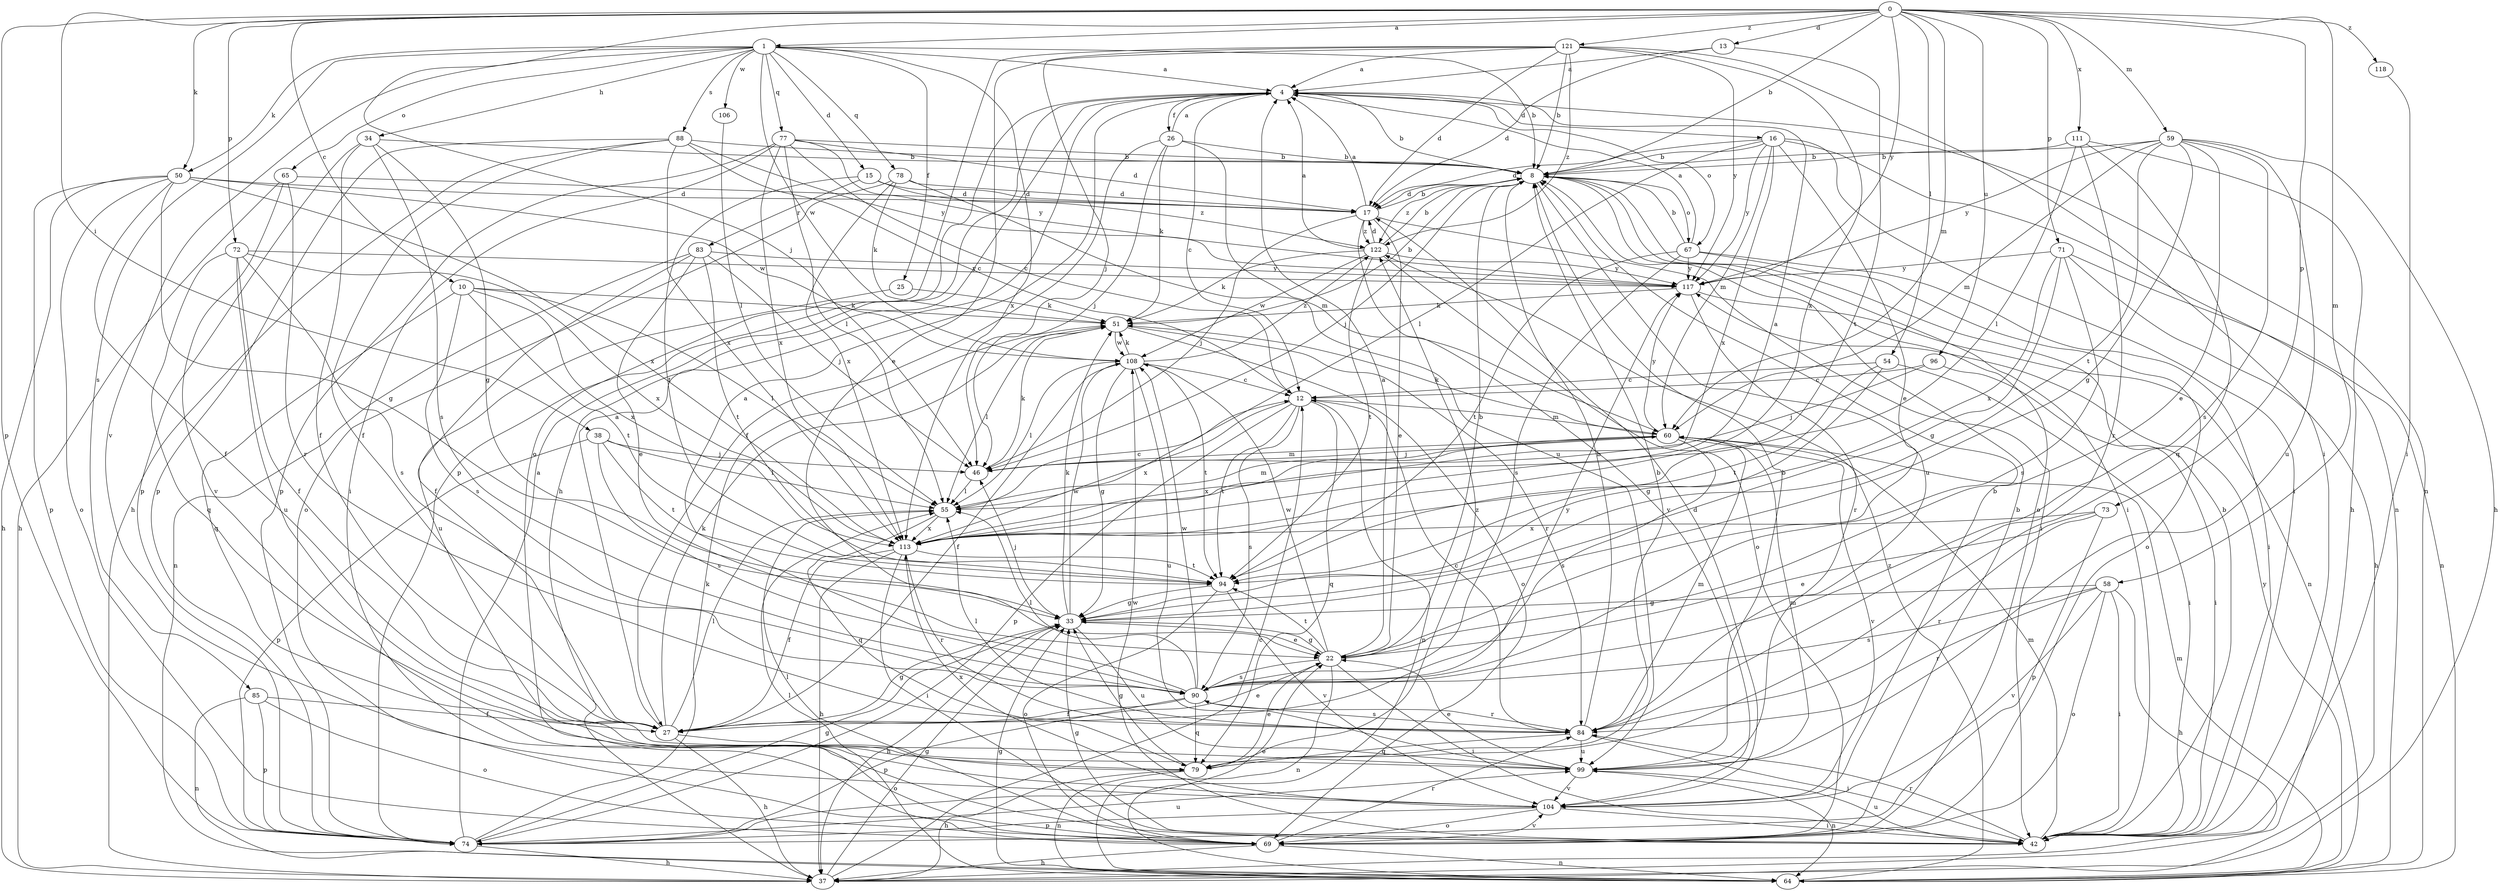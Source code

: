 strict digraph  {
0;
1;
4;
8;
10;
12;
13;
15;
16;
17;
22;
25;
26;
27;
33;
34;
37;
38;
42;
46;
50;
51;
54;
55;
58;
59;
60;
64;
65;
67;
69;
71;
72;
73;
74;
77;
78;
79;
83;
84;
85;
88;
90;
94;
96;
99;
104;
106;
108;
111;
113;
117;
118;
121;
122;
0 -> 1  [label=a];
0 -> 8  [label=b];
0 -> 10  [label=c];
0 -> 13  [label=d];
0 -> 38  [label=i];
0 -> 46  [label=j];
0 -> 50  [label=k];
0 -> 54  [label=l];
0 -> 58  [label=m];
0 -> 59  [label=m];
0 -> 60  [label=m];
0 -> 71  [label=p];
0 -> 72  [label=p];
0 -> 73  [label=p];
0 -> 74  [label=p];
0 -> 96  [label=u];
0 -> 111  [label=x];
0 -> 117  [label=y];
0 -> 118  [label=z];
0 -> 121  [label=z];
1 -> 4  [label=a];
1 -> 8  [label=b];
1 -> 15  [label=d];
1 -> 25  [label=f];
1 -> 34  [label=h];
1 -> 50  [label=k];
1 -> 65  [label=o];
1 -> 77  [label=q];
1 -> 78  [label=q];
1 -> 85  [label=s];
1 -> 88  [label=s];
1 -> 104  [label=v];
1 -> 106  [label=w];
1 -> 108  [label=w];
1 -> 113  [label=x];
4 -> 8  [label=b];
4 -> 12  [label=c];
4 -> 16  [label=d];
4 -> 26  [label=f];
4 -> 37  [label=h];
4 -> 64  [label=n];
4 -> 67  [label=o];
4 -> 74  [label=p];
8 -> 17  [label=d];
8 -> 42  [label=i];
8 -> 46  [label=j];
8 -> 67  [label=o];
8 -> 69  [label=o];
8 -> 99  [label=u];
8 -> 122  [label=z];
10 -> 51  [label=k];
10 -> 55  [label=l];
10 -> 79  [label=q];
10 -> 90  [label=s];
10 -> 94  [label=t];
10 -> 113  [label=x];
12 -> 60  [label=m];
12 -> 64  [label=n];
12 -> 74  [label=p];
12 -> 79  [label=q];
12 -> 90  [label=s];
12 -> 94  [label=t];
12 -> 113  [label=x];
13 -> 4  [label=a];
13 -> 17  [label=d];
13 -> 94  [label=t];
15 -> 17  [label=d];
15 -> 83  [label=r];
15 -> 94  [label=t];
15 -> 122  [label=z];
16 -> 8  [label=b];
16 -> 17  [label=d];
16 -> 22  [label=e];
16 -> 42  [label=i];
16 -> 55  [label=l];
16 -> 60  [label=m];
16 -> 64  [label=n];
16 -> 113  [label=x];
16 -> 117  [label=y];
17 -> 4  [label=a];
17 -> 8  [label=b];
17 -> 22  [label=e];
17 -> 42  [label=i];
17 -> 46  [label=j];
17 -> 104  [label=v];
17 -> 122  [label=z];
22 -> 4  [label=a];
22 -> 8  [label=b];
22 -> 33  [label=g];
22 -> 42  [label=i];
22 -> 64  [label=n];
22 -> 90  [label=s];
22 -> 94  [label=t];
22 -> 108  [label=w];
25 -> 51  [label=k];
25 -> 99  [label=u];
26 -> 4  [label=a];
26 -> 8  [label=b];
26 -> 27  [label=f];
26 -> 46  [label=j];
26 -> 51  [label=k];
26 -> 99  [label=u];
27 -> 4  [label=a];
27 -> 22  [label=e];
27 -> 33  [label=g];
27 -> 37  [label=h];
27 -> 51  [label=k];
27 -> 55  [label=l];
27 -> 69  [label=o];
27 -> 117  [label=y];
33 -> 22  [label=e];
33 -> 37  [label=h];
33 -> 46  [label=j];
33 -> 51  [label=k];
33 -> 99  [label=u];
33 -> 108  [label=w];
34 -> 8  [label=b];
34 -> 27  [label=f];
34 -> 33  [label=g];
34 -> 74  [label=p];
34 -> 90  [label=s];
37 -> 12  [label=c];
37 -> 33  [label=g];
38 -> 46  [label=j];
38 -> 55  [label=l];
38 -> 74  [label=p];
38 -> 90  [label=s];
38 -> 94  [label=t];
42 -> 8  [label=b];
42 -> 33  [label=g];
42 -> 60  [label=m];
42 -> 84  [label=r];
42 -> 99  [label=u];
42 -> 108  [label=w];
46 -> 51  [label=k];
46 -> 55  [label=l];
46 -> 60  [label=m];
50 -> 17  [label=d];
50 -> 27  [label=f];
50 -> 33  [label=g];
50 -> 37  [label=h];
50 -> 69  [label=o];
50 -> 74  [label=p];
50 -> 108  [label=w];
50 -> 113  [label=x];
51 -> 8  [label=b];
51 -> 55  [label=l];
51 -> 69  [label=o];
51 -> 84  [label=r];
51 -> 108  [label=w];
54 -> 12  [label=c];
54 -> 33  [label=g];
54 -> 42  [label=i];
54 -> 94  [label=t];
55 -> 12  [label=c];
55 -> 60  [label=m];
55 -> 79  [label=q];
55 -> 113  [label=x];
58 -> 33  [label=g];
58 -> 37  [label=h];
58 -> 42  [label=i];
58 -> 69  [label=o];
58 -> 84  [label=r];
58 -> 90  [label=s];
58 -> 104  [label=v];
59 -> 8  [label=b];
59 -> 22  [label=e];
59 -> 33  [label=g];
59 -> 37  [label=h];
59 -> 60  [label=m];
59 -> 90  [label=s];
59 -> 94  [label=t];
59 -> 99  [label=u];
59 -> 117  [label=y];
60 -> 46  [label=j];
60 -> 51  [label=k];
60 -> 90  [label=s];
60 -> 104  [label=v];
60 -> 113  [label=x];
60 -> 117  [label=y];
64 -> 33  [label=g];
64 -> 55  [label=l];
64 -> 60  [label=m];
64 -> 117  [label=y];
64 -> 122  [label=z];
65 -> 17  [label=d];
65 -> 37  [label=h];
65 -> 84  [label=r];
65 -> 104  [label=v];
67 -> 4  [label=a];
67 -> 8  [label=b];
67 -> 42  [label=i];
67 -> 69  [label=o];
67 -> 90  [label=s];
67 -> 94  [label=t];
67 -> 117  [label=y];
69 -> 8  [label=b];
69 -> 37  [label=h];
69 -> 55  [label=l];
69 -> 64  [label=n];
69 -> 84  [label=r];
69 -> 104  [label=v];
71 -> 33  [label=g];
71 -> 37  [label=h];
71 -> 64  [label=n];
71 -> 90  [label=s];
71 -> 113  [label=x];
71 -> 117  [label=y];
72 -> 27  [label=f];
72 -> 79  [label=q];
72 -> 90  [label=s];
72 -> 99  [label=u];
72 -> 113  [label=x];
72 -> 117  [label=y];
73 -> 22  [label=e];
73 -> 74  [label=p];
73 -> 84  [label=r];
73 -> 113  [label=x];
74 -> 4  [label=a];
74 -> 22  [label=e];
74 -> 33  [label=g];
74 -> 37  [label=h];
74 -> 51  [label=k];
74 -> 99  [label=u];
77 -> 8  [label=b];
77 -> 12  [label=c];
77 -> 17  [label=d];
77 -> 42  [label=i];
77 -> 55  [label=l];
77 -> 74  [label=p];
77 -> 113  [label=x];
77 -> 117  [label=y];
78 -> 17  [label=d];
78 -> 51  [label=k];
78 -> 60  [label=m];
78 -> 69  [label=o];
78 -> 113  [label=x];
79 -> 8  [label=b];
79 -> 22  [label=e];
79 -> 33  [label=g];
79 -> 37  [label=h];
79 -> 64  [label=n];
79 -> 122  [label=z];
83 -> 22  [label=e];
83 -> 27  [label=f];
83 -> 46  [label=j];
83 -> 64  [label=n];
83 -> 94  [label=t];
83 -> 117  [label=y];
84 -> 8  [label=b];
84 -> 12  [label=c];
84 -> 42  [label=i];
84 -> 55  [label=l];
84 -> 60  [label=m];
84 -> 79  [label=q];
84 -> 90  [label=s];
84 -> 99  [label=u];
85 -> 27  [label=f];
85 -> 64  [label=n];
85 -> 69  [label=o];
85 -> 74  [label=p];
88 -> 8  [label=b];
88 -> 12  [label=c];
88 -> 27  [label=f];
88 -> 37  [label=h];
88 -> 74  [label=p];
88 -> 113  [label=x];
88 -> 117  [label=y];
90 -> 4  [label=a];
90 -> 27  [label=f];
90 -> 55  [label=l];
90 -> 74  [label=p];
90 -> 79  [label=q];
90 -> 84  [label=r];
90 -> 108  [label=w];
94 -> 33  [label=g];
94 -> 69  [label=o];
94 -> 104  [label=v];
96 -> 12  [label=c];
96 -> 42  [label=i];
96 -> 46  [label=j];
99 -> 8  [label=b];
99 -> 22  [label=e];
99 -> 60  [label=m];
99 -> 64  [label=n];
99 -> 104  [label=v];
104 -> 8  [label=b];
104 -> 17  [label=d];
104 -> 42  [label=i];
104 -> 69  [label=o];
104 -> 74  [label=p];
104 -> 113  [label=x];
106 -> 55  [label=l];
108 -> 12  [label=c];
108 -> 27  [label=f];
108 -> 33  [label=g];
108 -> 51  [label=k];
108 -> 55  [label=l];
108 -> 94  [label=t];
108 -> 99  [label=u];
108 -> 122  [label=z];
111 -> 8  [label=b];
111 -> 37  [label=h];
111 -> 55  [label=l];
111 -> 79  [label=q];
111 -> 84  [label=r];
113 -> 4  [label=a];
113 -> 27  [label=f];
113 -> 37  [label=h];
113 -> 42  [label=i];
113 -> 84  [label=r];
113 -> 94  [label=t];
117 -> 51  [label=k];
117 -> 64  [label=n];
117 -> 84  [label=r];
118 -> 42  [label=i];
121 -> 4  [label=a];
121 -> 8  [label=b];
121 -> 17  [label=d];
121 -> 22  [label=e];
121 -> 42  [label=i];
121 -> 46  [label=j];
121 -> 69  [label=o];
121 -> 113  [label=x];
121 -> 117  [label=y];
121 -> 122  [label=z];
122 -> 4  [label=a];
122 -> 8  [label=b];
122 -> 17  [label=d];
122 -> 51  [label=k];
122 -> 69  [label=o];
122 -> 94  [label=t];
122 -> 108  [label=w];
122 -> 117  [label=y];
}
